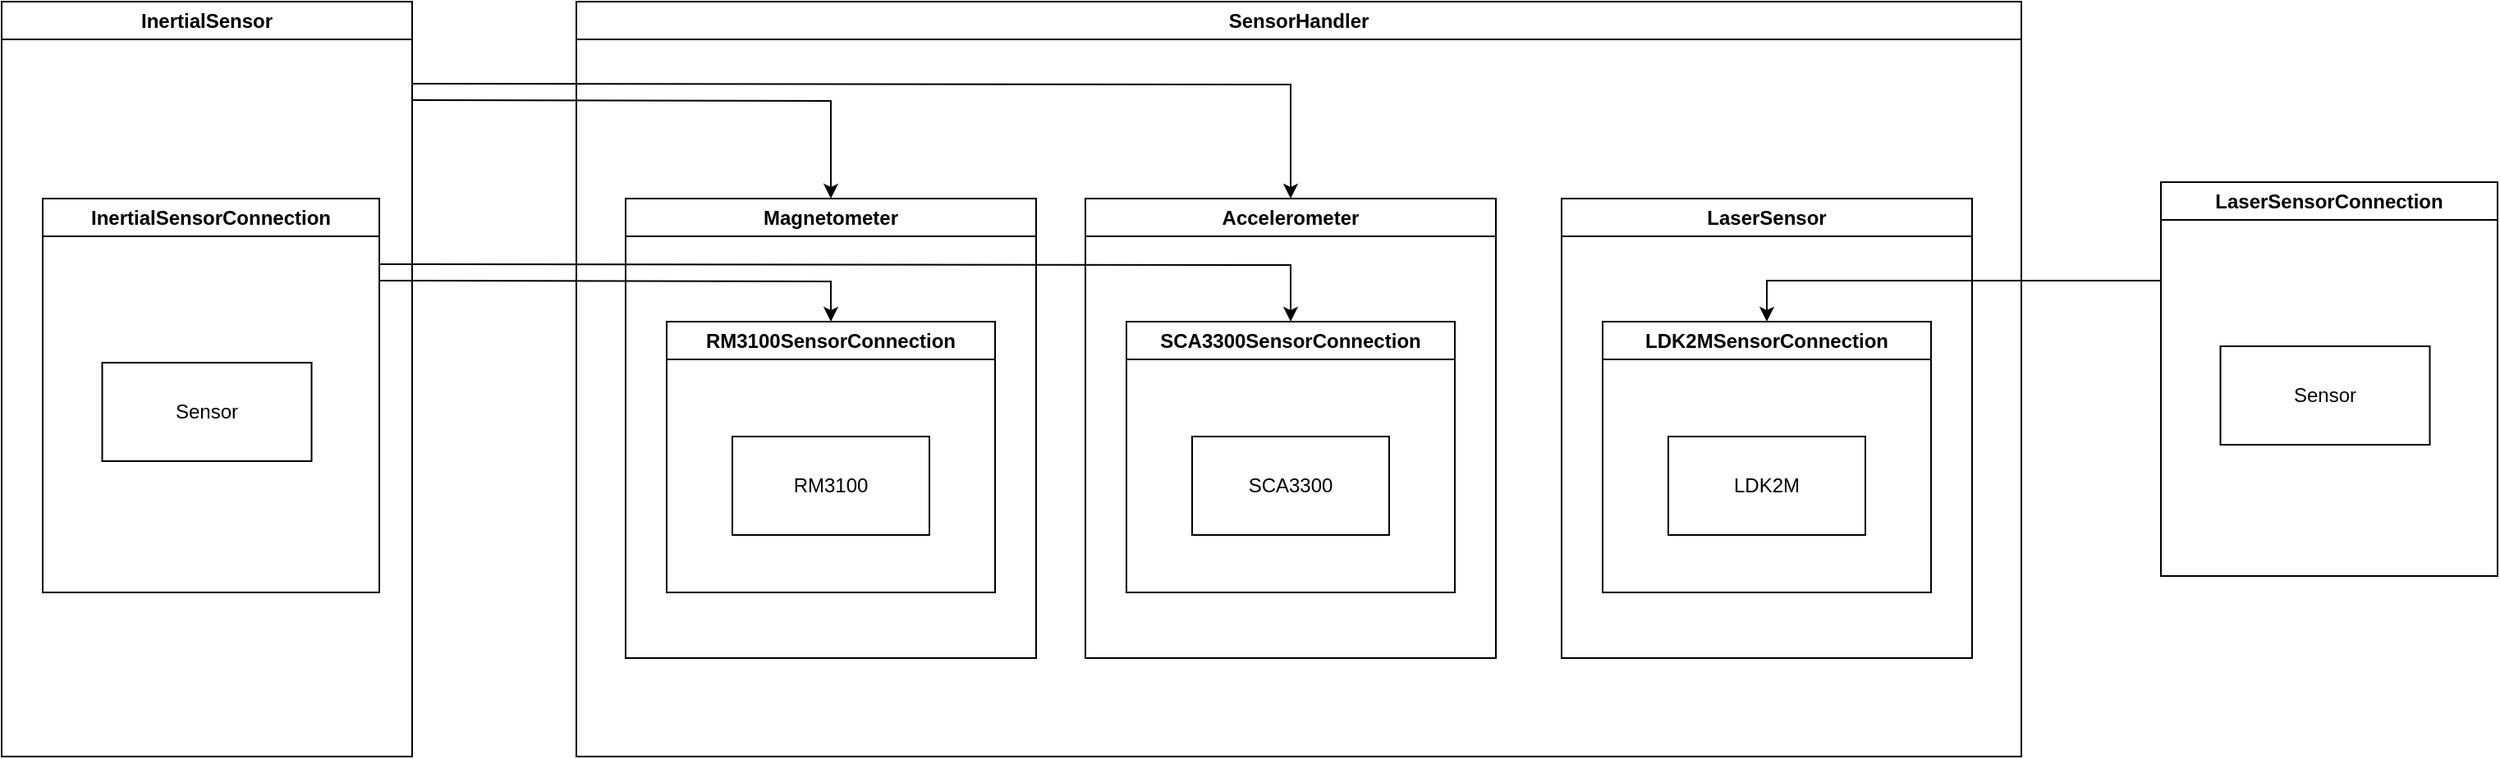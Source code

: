 <mxfile version="21.6.1" type="device">
  <diagram name="Page-1" id="9f46799a-70d6-7492-0946-bef42562c5a5">
    <mxGraphModel dx="1480" dy="1001" grid="1" gridSize="10" guides="1" tooltips="1" connect="1" arrows="1" fold="1" page="1" pageScale="1" pageWidth="1100" pageHeight="850" background="none" math="0" shadow="0">
      <root>
        <mxCell id="0" />
        <mxCell id="1" parent="0" />
        <mxCell id="-PqQhoVvnRxhIKTyac4U-31" style="edgeStyle=orthogonalEdgeStyle;rounded=0;orthogonalLoop=1;jettySize=auto;html=1;entryX=0.5;entryY=0;entryDx=0;entryDy=0;" edge="1" parent="1" target="-PqQhoVvnRxhIKTyac4U-28">
          <mxGeometry relative="1" as="geometry">
            <mxPoint x="380" y="210" as="sourcePoint" />
          </mxGeometry>
        </mxCell>
        <mxCell id="-PqQhoVvnRxhIKTyac4U-32" style="edgeStyle=orthogonalEdgeStyle;rounded=0;orthogonalLoop=1;jettySize=auto;html=1;entryX=0.5;entryY=0;entryDx=0;entryDy=0;" edge="1" parent="1" target="-PqQhoVvnRxhIKTyac4U-25">
          <mxGeometry relative="1" as="geometry">
            <mxPoint x="380" y="220" as="sourcePoint" />
          </mxGeometry>
        </mxCell>
        <mxCell id="-PqQhoVvnRxhIKTyac4U-10" value="InertialSensor" style="swimlane;whiteSpace=wrap;html=1;" vertex="1" parent="1">
          <mxGeometry x="130" y="160" width="250" height="460" as="geometry" />
        </mxCell>
        <mxCell id="-PqQhoVvnRxhIKTyac4U-11" value="InertialSensorConnection" style="swimlane;whiteSpace=wrap;html=1;" vertex="1" parent="-PqQhoVvnRxhIKTyac4U-10">
          <mxGeometry x="25" y="120" width="205" height="240" as="geometry" />
        </mxCell>
        <mxCell id="-PqQhoVvnRxhIKTyac4U-13" value="Sensor" style="rounded=0;whiteSpace=wrap;html=1;" vertex="1" parent="-PqQhoVvnRxhIKTyac4U-11">
          <mxGeometry x="36.25" y="100" width="127.5" height="60" as="geometry" />
        </mxCell>
        <mxCell id="-PqQhoVvnRxhIKTyac4U-21" value="SensorHandler" style="swimlane;whiteSpace=wrap;html=1;startSize=23;" vertex="1" parent="1">
          <mxGeometry x="480" y="160" width="880" height="460" as="geometry" />
        </mxCell>
        <mxCell id="-PqQhoVvnRxhIKTyac4U-25" value="Magnetometer" style="swimlane;whiteSpace=wrap;html=1;" vertex="1" parent="-PqQhoVvnRxhIKTyac4U-21">
          <mxGeometry x="30" y="120" width="250" height="280" as="geometry" />
        </mxCell>
        <mxCell id="-PqQhoVvnRxhIKTyac4U-26" value="RM3100SensorConnection" style="swimlane;whiteSpace=wrap;html=1;" vertex="1" parent="-PqQhoVvnRxhIKTyac4U-25">
          <mxGeometry x="25" y="75" width="200" height="165" as="geometry" />
        </mxCell>
        <mxCell id="-PqQhoVvnRxhIKTyac4U-27" value="RM3100" style="rounded=0;whiteSpace=wrap;html=1;" vertex="1" parent="-PqQhoVvnRxhIKTyac4U-26">
          <mxGeometry x="40" y="70" width="120" height="60" as="geometry" />
        </mxCell>
        <mxCell id="-PqQhoVvnRxhIKTyac4U-28" value="Accelerometer" style="swimlane;whiteSpace=wrap;html=1;" vertex="1" parent="-PqQhoVvnRxhIKTyac4U-21">
          <mxGeometry x="310" y="120" width="250" height="280" as="geometry" />
        </mxCell>
        <mxCell id="-PqQhoVvnRxhIKTyac4U-29" value="SCA3300SensorConnection" style="swimlane;whiteSpace=wrap;html=1;" vertex="1" parent="-PqQhoVvnRxhIKTyac4U-28">
          <mxGeometry x="25" y="75" width="200" height="165" as="geometry" />
        </mxCell>
        <mxCell id="-PqQhoVvnRxhIKTyac4U-30" value="SCA3300" style="rounded=0;whiteSpace=wrap;html=1;" vertex="1" parent="-PqQhoVvnRxhIKTyac4U-29">
          <mxGeometry x="40" y="70" width="120" height="60" as="geometry" />
        </mxCell>
        <mxCell id="-PqQhoVvnRxhIKTyac4U-38" value="LaserSensor" style="swimlane;whiteSpace=wrap;html=1;" vertex="1" parent="-PqQhoVvnRxhIKTyac4U-21">
          <mxGeometry x="600" y="120" width="250" height="280" as="geometry" />
        </mxCell>
        <mxCell id="-PqQhoVvnRxhIKTyac4U-39" value="LDK2MSensorConnection" style="swimlane;whiteSpace=wrap;html=1;" vertex="1" parent="-PqQhoVvnRxhIKTyac4U-38">
          <mxGeometry x="25" y="75" width="200" height="165" as="geometry" />
        </mxCell>
        <mxCell id="-PqQhoVvnRxhIKTyac4U-40" value="LDK2M" style="rounded=0;whiteSpace=wrap;html=1;" vertex="1" parent="-PqQhoVvnRxhIKTyac4U-39">
          <mxGeometry x="40" y="70" width="120" height="60" as="geometry" />
        </mxCell>
        <mxCell id="-PqQhoVvnRxhIKTyac4U-33" style="edgeStyle=orthogonalEdgeStyle;rounded=0;orthogonalLoop=1;jettySize=auto;html=1;entryX=0.5;entryY=0;entryDx=0;entryDy=0;" edge="1" parent="1" target="-PqQhoVvnRxhIKTyac4U-29">
          <mxGeometry relative="1" as="geometry">
            <mxPoint x="360" y="320" as="sourcePoint" />
          </mxGeometry>
        </mxCell>
        <mxCell id="-PqQhoVvnRxhIKTyac4U-34" style="edgeStyle=orthogonalEdgeStyle;rounded=0;orthogonalLoop=1;jettySize=auto;html=1;entryX=0.5;entryY=0;entryDx=0;entryDy=0;" edge="1" parent="1" target="-PqQhoVvnRxhIKTyac4U-26">
          <mxGeometry relative="1" as="geometry">
            <mxPoint x="360" y="330" as="sourcePoint" />
          </mxGeometry>
        </mxCell>
        <mxCell id="-PqQhoVvnRxhIKTyac4U-44" style="edgeStyle=orthogonalEdgeStyle;rounded=0;orthogonalLoop=1;jettySize=auto;html=1;exitX=0;exitY=0.25;exitDx=0;exitDy=0;entryX=0.5;entryY=0;entryDx=0;entryDy=0;" edge="1" parent="1" source="-PqQhoVvnRxhIKTyac4U-42" target="-PqQhoVvnRxhIKTyac4U-39">
          <mxGeometry relative="1" as="geometry" />
        </mxCell>
        <mxCell id="-PqQhoVvnRxhIKTyac4U-42" value="LaserSensorConnection" style="swimlane;whiteSpace=wrap;html=1;" vertex="1" parent="1">
          <mxGeometry x="1445" y="270" width="205" height="240" as="geometry" />
        </mxCell>
        <mxCell id="-PqQhoVvnRxhIKTyac4U-43" value="Sensor" style="rounded=0;whiteSpace=wrap;html=1;" vertex="1" parent="-PqQhoVvnRxhIKTyac4U-42">
          <mxGeometry x="36.25" y="100" width="127.5" height="60" as="geometry" />
        </mxCell>
      </root>
    </mxGraphModel>
  </diagram>
</mxfile>
